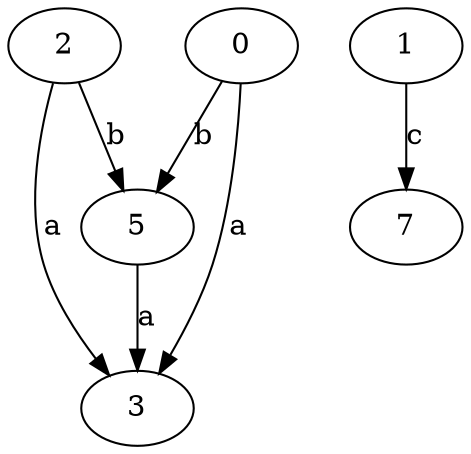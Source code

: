 strict digraph  {
2;
3;
0;
1;
5;
7;
2 -> 3  [label=a];
2 -> 5  [label=b];
0 -> 3  [label=a];
0 -> 5  [label=b];
1 -> 7  [label=c];
5 -> 3  [label=a];
}
